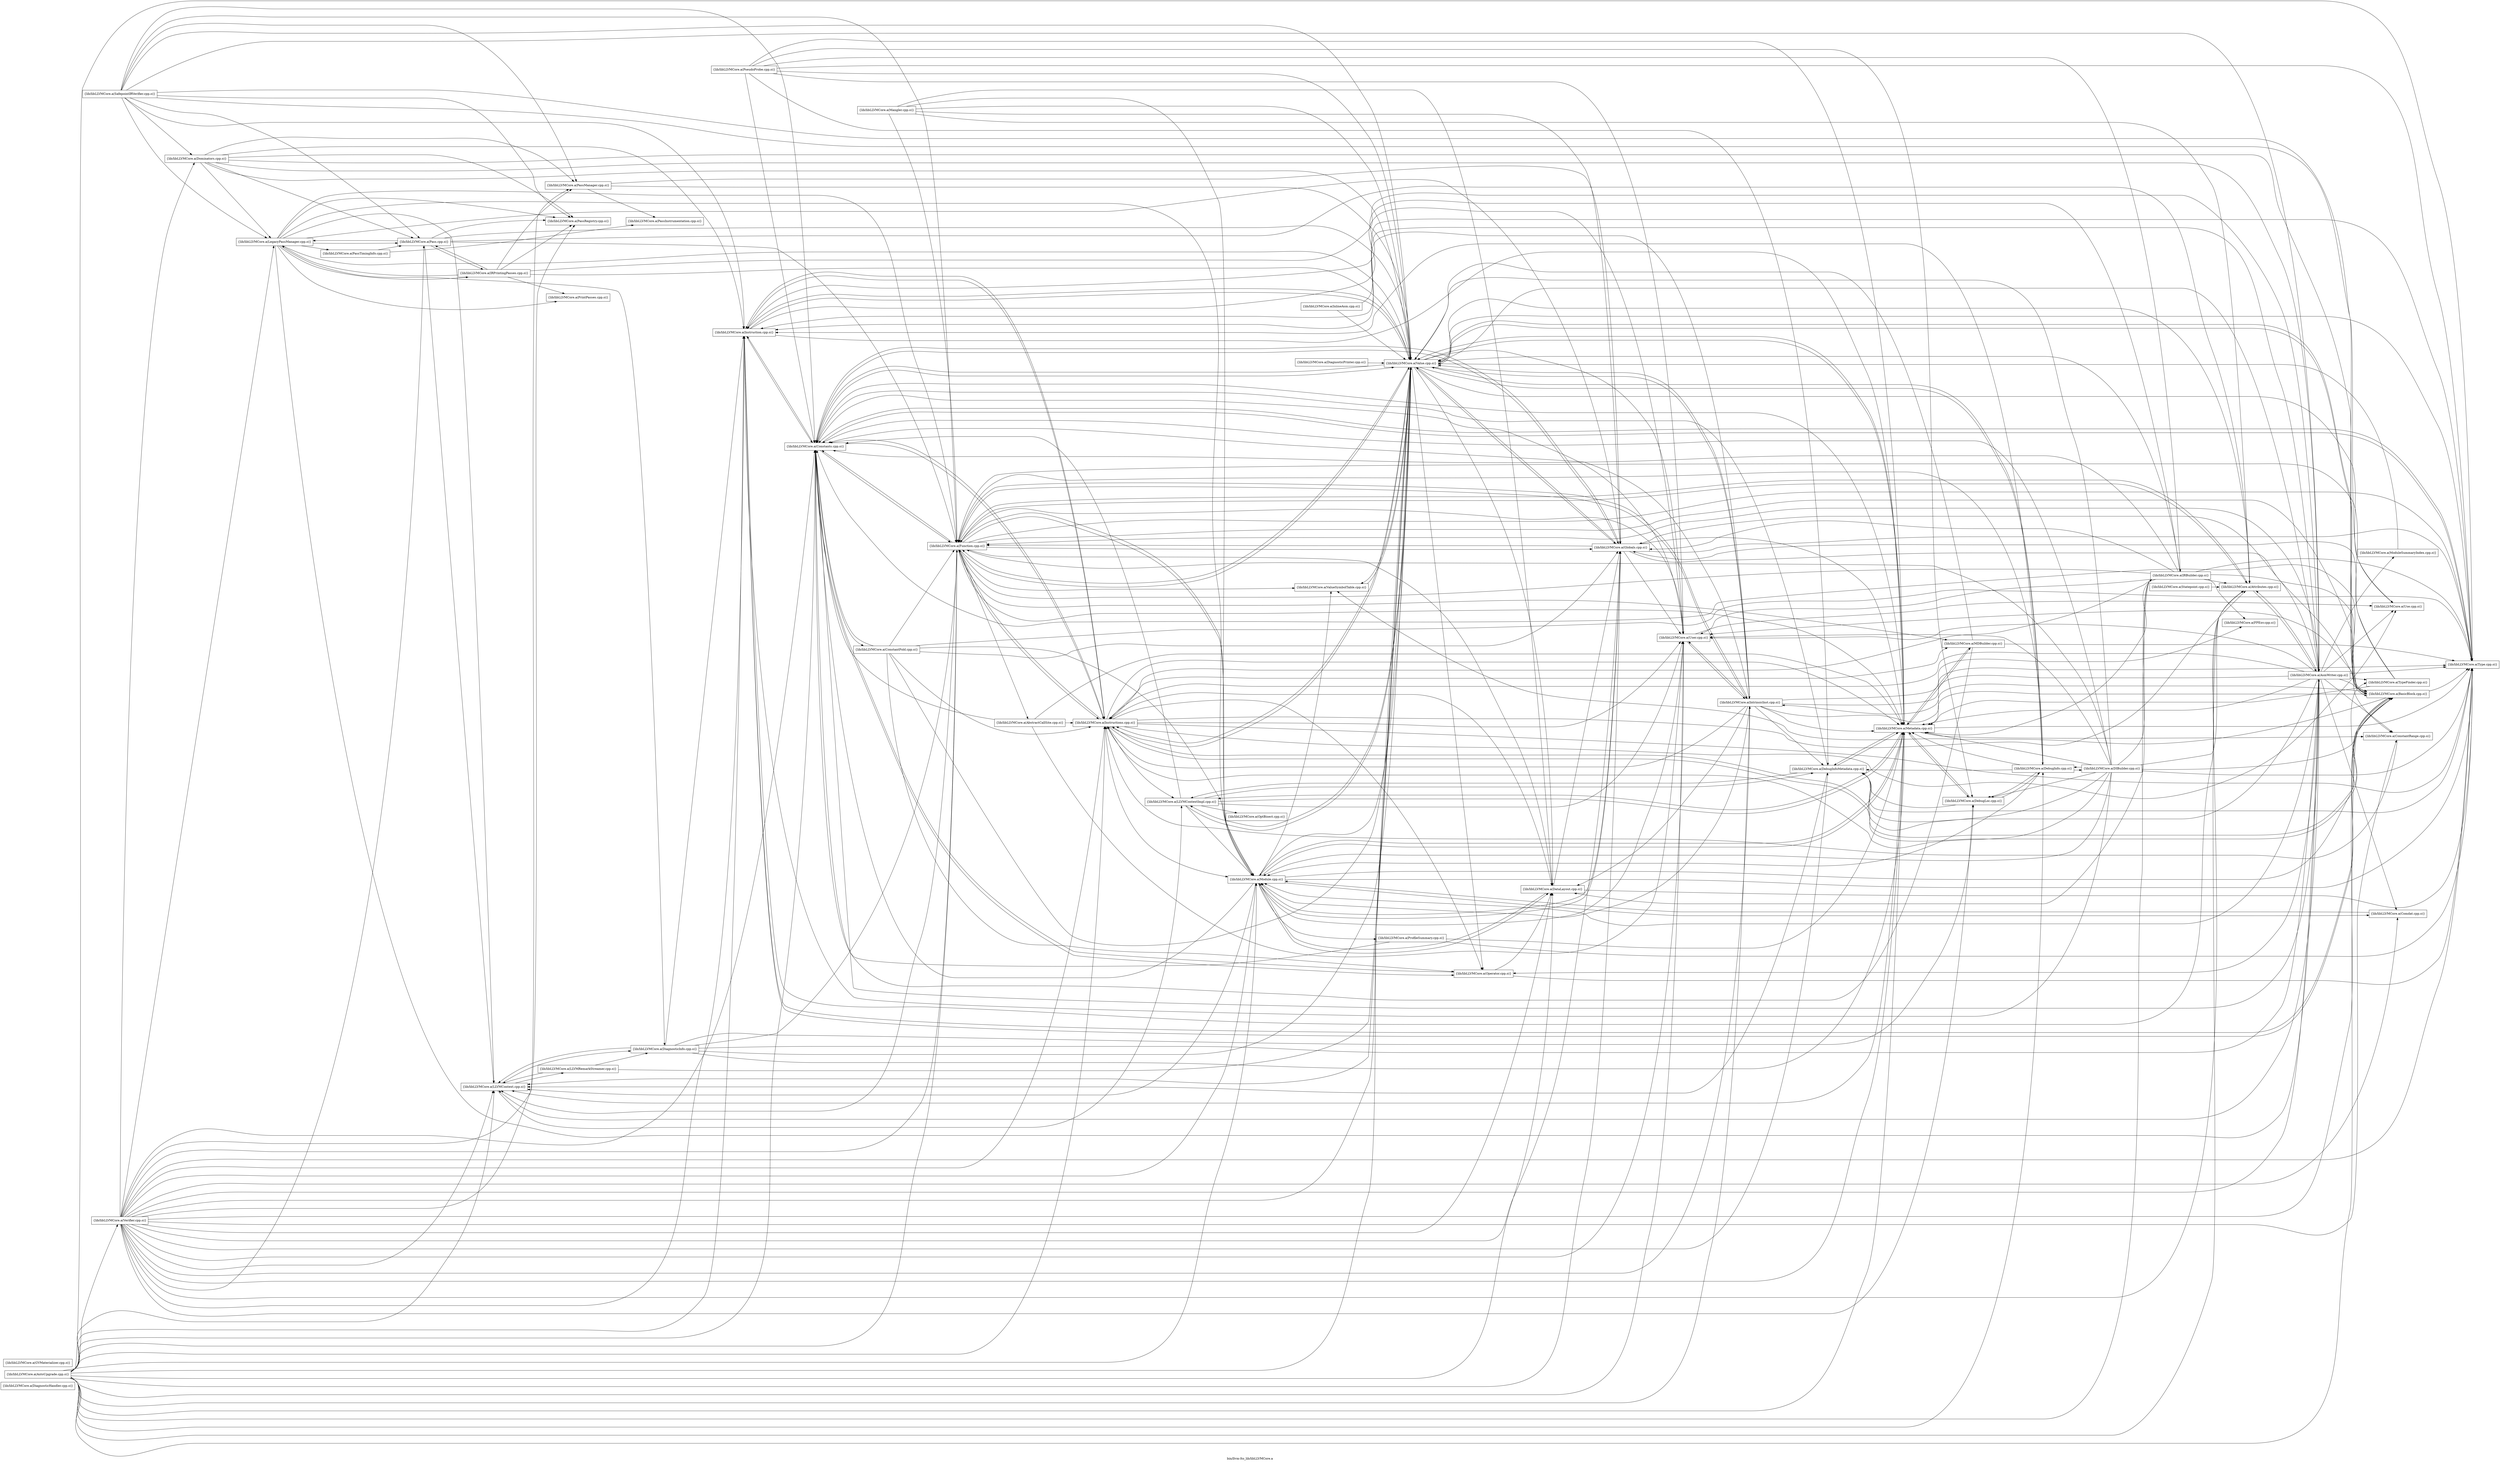 digraph "bin/llvm-lto_lib/libLLVMCore.a" {
	label="bin/llvm-lto_lib/libLLVMCore.a";
	rankdir=LR;

	Node0x5561704a9d68 [shape=record,shape=box,group=0,label="{lib/libLLVMCore.a(DiagnosticHandler.cpp.o)}"];
	Node0x55617048b318 [shape=record,shape=box,group=0,label="{lib/libLLVMCore.a(LLVMContext.cpp.o)}"];
	Node0x55617048b318 -> Node0x5561704abde8;
	Node0x55617048b318 -> Node0x55617048b0e8;
	Node0x55617048b318 -> Node0x556170489068;
	Node0x556170486d18 [shape=record,shape=box,group=0,label="{lib/libLLVMCore.a(Module.cpp.o)}"];
	Node0x556170486d18 -> Node0x5561704a8ff8;
	Node0x556170486d18 -> Node0x5561704a8238;
	Node0x556170486d18 -> Node0x5561704ad648;
	Node0x556170486d18 -> Node0x55617049dc98;
	Node0x556170486d18 -> Node0x556170499d28;
	Node0x556170486d18 -> Node0x55617048b318;
	Node0x556170486d18 -> Node0x556170488cf8;
	Node0x556170486d18 -> Node0x55617049e7d8;
	Node0x556170486d18 -> Node0x55617049eeb8;
	Node0x556170486d18 -> Node0x55617049d8d8;
	Node0x556170486d18 -> Node0x55617049d9c8;
	Node0x556170486d18 -> Node0x55617049d838;
	Node0x556170486d18 -> Node0x55617049f458;
	Node0x55617049e378 [shape=record,shape=box,group=0,label="{lib/libLLVMCore.a(Verifier.cpp.o)}"];
	Node0x55617049e378 -> Node0x5561704a4868;
	Node0x55617049e378 -> Node0x5561704a54e8;
	Node0x55617049e378 -> Node0x5561704a8418;
	Node0x55617049e378 -> Node0x5561704a8ff8;
	Node0x55617049e378 -> Node0x5561704a7518;
	Node0x55617049e378 -> Node0x5561704a8238;
	Node0x55617049e378 -> Node0x5561704ad648;
	Node0x55617049e378 -> Node0x5561704aaa38;
	Node0x55617049e378 -> Node0x5561704a9ae8;
	Node0x55617049e378 -> Node0x55617049df68;
	Node0x55617049e378 -> Node0x55617049dc98;
	Node0x55617049e378 -> Node0x556170499d28;
	Node0x55617049e378 -> Node0x5561704971b8;
	Node0x55617049e378 -> Node0x5561704965d8;
	Node0x55617049e378 -> Node0x556170496948;
	Node0x55617049e378 -> Node0x55617048b318;
	Node0x55617049e378 -> Node0x55617048a1e8;
	Node0x55617049e378 -> Node0x556170488cf8;
	Node0x55617049e378 -> Node0x556170486d18;
	Node0x55617049e378 -> Node0x55617049bb78;
	Node0x55617049e378 -> Node0x55617049cca8;
	Node0x55617049e378 -> Node0x55617049a9a8;
	Node0x55617049e378 -> Node0x55617049eeb8;
	Node0x55617049e378 -> Node0x55617049d9c8;
	Node0x55617049e378 -> Node0x55617049d838;
	Node0x55617048a1e8 [shape=record,shape=box,group=0,label="{lib/libLLVMCore.a(LegacyPassManager.cpp.o)}"];
	Node0x55617048a1e8 -> Node0x5561704a4868;
	Node0x55617048a1e8 -> Node0x5561704abde8;
	Node0x55617048a1e8 -> Node0x55617049dc98;
	Node0x55617048a1e8 -> Node0x556170499d28;
	Node0x55617048a1e8 -> Node0x5561704977a8;
	Node0x55617048a1e8 -> Node0x55617048b318;
	Node0x55617048a1e8 -> Node0x556170486d18;
	Node0x55617048a1e8 -> Node0x55617049bb78;
	Node0x55617048a1e8 -> Node0x55617049a9a8;
	Node0x55617048a1e8 -> Node0x55617049bc18;
	Node0x55617048a1e8 -> Node0x55617049ec88;
	Node0x55617048a1e8 -> Node0x55617049d838;
	Node0x55617049bb78 [shape=record,shape=box,group=0,label="{lib/libLLVMCore.a(Pass.cpp.o)}"];
	Node0x55617049bb78 -> Node0x5561704a54e8;
	Node0x55617049bb78 -> Node0x55617049dc98;
	Node0x55617049bb78 -> Node0x5561704977a8;
	Node0x55617049bb78 -> Node0x55617048b318;
	Node0x55617049bb78 -> Node0x55617048a1e8;
	Node0x55617049bb78 -> Node0x55617049a9a8;
	Node0x55617049bb78 -> Node0x55617049d838;
	Node0x55617049d838 [shape=record,shape=box,group=0,label="{lib/libLLVMCore.a(Value.cpp.o)}"];
	Node0x55617049d838 -> Node0x5561704a54e8;
	Node0x55617049d838 -> Node0x5561704a8418;
	Node0x55617049d838 -> Node0x5561704a8238;
	Node0x55617049d838 -> Node0x5561704ad648;
	Node0x55617049d838 -> Node0x5561704ad918;
	Node0x55617049d838 -> Node0x55617049dc98;
	Node0x55617049d838 -> Node0x556170499d28;
	Node0x55617049d838 -> Node0x5561704971b8;
	Node0x55617049d838 -> Node0x5561704965d8;
	Node0x55617049d838 -> Node0x556170496948;
	Node0x55617049d838 -> Node0x55617048b318;
	Node0x55617049d838 -> Node0x55617048b0e8;
	Node0x55617049d838 -> Node0x556170488cf8;
	Node0x55617049d838 -> Node0x556170487308;
	Node0x55617049d838 -> Node0x55617049eeb8;
	Node0x55617049d838 -> Node0x55617049d248;
	Node0x55617049d838 -> Node0x55617049d9c8;
	Node0x55617049d838 -> Node0x55617049f458;
	Node0x5561704a54e8 [shape=record,shape=box,group=0,label="{lib/libLLVMCore.a(Attributes.cpp.o)}"];
	Node0x5561704a54e8 -> Node0x5561704a4868;
	Node0x5561704a54e8 -> Node0x55617049dc98;
	Node0x5561704a8238 [shape=record,shape=box,group=0,label="{lib/libLLVMCore.a(Constants.cpp.o)}"];
	Node0x5561704a8238 -> Node0x5561704ac8d8;
	Node0x5561704a8238 -> Node0x55617049dc98;
	Node0x5561704a8238 -> Node0x556170499d28;
	Node0x5561704a8238 -> Node0x5561704971b8;
	Node0x5561704a8238 -> Node0x5561704965d8;
	Node0x5561704a8238 -> Node0x556170487308;
	Node0x5561704a8238 -> Node0x55617049eeb8;
	Node0x5561704a8238 -> Node0x55617049d9c8;
	Node0x5561704a8238 -> Node0x55617049d838;
	Node0x556170487c18 [shape=record,shape=box,group=0,label="{lib/libLLVMCore.a(Mangler.cpp.o)}"];
	Node0x556170487c18 -> Node0x5561704a54e8;
	Node0x556170487c18 -> Node0x5561704ad648;
	Node0x556170487c18 -> Node0x55617049dc98;
	Node0x556170487c18 -> Node0x556170499d28;
	Node0x556170487c18 -> Node0x556170486d18;
	Node0x556170487c18 -> Node0x55617049d838;
	Node0x556170488cf8 [shape=record,shape=box,group=0,label="{lib/libLLVMCore.a(Metadata.cpp.o)}"];
	Node0x556170488cf8 -> Node0x5561704a7518;
	Node0x556170488cf8 -> Node0x5561704a8238;
	Node0x556170488cf8 -> Node0x5561704aaa38;
	Node0x556170488cf8 -> Node0x5561704a9ae8;
	Node0x556170488cf8 -> Node0x55617048b318;
	Node0x556170488cf8 -> Node0x55617048b0e8;
	Node0x556170488cf8 -> Node0x556170489d38;
	Node0x556170488cf8 -> Node0x556170486d18;
	Node0x556170488cf8 -> Node0x55617049eeb8;
	Node0x556170488cf8 -> Node0x55617049d838;
	Node0x5561704ad648 [shape=record,shape=box,group=0,label="{lib/libLLVMCore.a(DataLayout.cpp.o)}"];
	Node0x5561704ad648 -> Node0x556170499d28;
	Node0x5561704ad648 -> Node0x556170486d18;
	Node0x5561704ad648 -> Node0x55617049eeb8;
	Node0x5561704abde8 [shape=record,shape=box,group=0,label="{lib/libLLVMCore.a(DiagnosticInfo.cpp.o)}"];
	Node0x5561704abde8 -> Node0x5561704a4868;
	Node0x5561704abde8 -> Node0x5561704a9ae8;
	Node0x5561704abde8 -> Node0x55617049dc98;
	Node0x5561704abde8 -> Node0x5561704971b8;
	Node0x5561704abde8 -> Node0x55617048b318;
	Node0x5561704abde8 -> Node0x556170488cf8;
	Node0x5561704abde8 -> Node0x55617049d838;
	Node0x55617049dc98 [shape=record,shape=box,group=0,label="{lib/libLLVMCore.a(Function.cpp.o)}"];
	Node0x55617049dc98 -> Node0x5561704a54e8;
	Node0x55617049dc98 -> Node0x5561704a8418;
	Node0x55617049dc98 -> Node0x5561704a8238;
	Node0x55617049dc98 -> Node0x5561704ad648;
	Node0x55617049dc98 -> Node0x55617049b3a8;
	Node0x55617049dc98 -> Node0x556170499d28;
	Node0x55617049dc98 -> Node0x5561704965d8;
	Node0x55617049dc98 -> Node0x556170496948;
	Node0x55617049dc98 -> Node0x55617048b318;
	Node0x55617049dc98 -> Node0x556170489d38;
	Node0x55617049dc98 -> Node0x556170488cf8;
	Node0x55617049dc98 -> Node0x556170486d18;
	Node0x55617049dc98 -> Node0x55617049eeb8;
	Node0x55617049dc98 -> Node0x55617049d9c8;
	Node0x55617049dc98 -> Node0x55617049d838;
	Node0x55617049dc98 -> Node0x55617049f458;
	Node0x556170499d28 [shape=record,shape=box,group=0,label="{lib/libLLVMCore.a(Globals.cpp.o)}"];
	Node0x556170499d28 -> Node0x5561704a7518;
	Node0x556170499d28 -> Node0x5561704a8238;
	Node0x556170499d28 -> Node0x55617049dc98;
	Node0x556170499d28 -> Node0x556170488cf8;
	Node0x556170499d28 -> Node0x556170486d18;
	Node0x556170499d28 -> Node0x55617049eeb8;
	Node0x556170499d28 -> Node0x55617049d9c8;
	Node0x556170499d28 -> Node0x55617049d838;
	Node0x5561704990a8 [shape=record,shape=box,group=0,label="{lib/libLLVMCore.a(IRBuilder.cpp.o)}"];
	Node0x5561704990a8 -> Node0x5561704a54e8;
	Node0x5561704990a8 -> Node0x5561704a8418;
	Node0x5561704990a8 -> Node0x5561704a8238;
	Node0x5561704990a8 -> Node0x5561704ad648;
	Node0x5561704990a8 -> Node0x55617049dc98;
	Node0x5561704990a8 -> Node0x556170499d28;
	Node0x5561704990a8 -> Node0x556170498428;
	Node0x5561704990a8 -> Node0x5561704971b8;
	Node0x5561704990a8 -> Node0x5561704965d8;
	Node0x5561704990a8 -> Node0x556170488cf8;
	Node0x5561704990a8 -> Node0x55617049eeb8;
	Node0x5561704990a8 -> Node0x55617049d9c8;
	Node0x5561704990a8 -> Node0x55617049d838;
	Node0x556170497ed8 [shape=record,shape=box,group=0,label="{lib/libLLVMCore.a(InlineAsm.cpp.o)}"];
	Node0x556170497ed8 -> Node0x55617049eeb8;
	Node0x556170497ed8 -> Node0x55617049d838;
	Node0x5561704971b8 [shape=record,shape=box,group=0,label="{lib/libLLVMCore.a(Instruction.cpp.o)}"];
	Node0x5561704971b8 -> Node0x5561704a54e8;
	Node0x5561704971b8 -> Node0x5561704a8418;
	Node0x5561704971b8 -> Node0x5561704a8238;
	Node0x5561704971b8 -> Node0x5561704965d8;
	Node0x5561704971b8 -> Node0x556170488cf8;
	Node0x5561704971b8 -> Node0x55617049d9c8;
	Node0x5561704971b8 -> Node0x55617049d838;
	Node0x5561704965d8 [shape=record,shape=box,group=0,label="{lib/libLLVMCore.a(Instructions.cpp.o)}"];
	Node0x5561704965d8 -> Node0x5561704a54e8;
	Node0x5561704965d8 -> Node0x5561704a8418;
	Node0x5561704965d8 -> Node0x5561704a8238;
	Node0x5561704965d8 -> Node0x5561704ad648;
	Node0x5561704965d8 -> Node0x55617049dc98;
	Node0x5561704965d8 -> Node0x5561704971b8;
	Node0x5561704965d8 -> Node0x55617048b0e8;
	Node0x5561704965d8 -> Node0x556170489d38;
	Node0x5561704965d8 -> Node0x556170488cf8;
	Node0x5561704965d8 -> Node0x556170486d18;
	Node0x5561704965d8 -> Node0x556170487308;
	Node0x5561704965d8 -> Node0x55617049eeb8;
	Node0x5561704965d8 -> Node0x55617049d248;
	Node0x5561704965d8 -> Node0x55617049d9c8;
	Node0x5561704965d8 -> Node0x55617049d838;
	Node0x55617049eeb8 [shape=record,shape=box,group=0,label="{lib/libLLVMCore.a(Type.cpp.o)}"];
	Node0x55617049eeb8 -> Node0x5561704a8238;
	Node0x55617049d9c8 [shape=record,shape=box,group=0,label="{lib/libLLVMCore.a(User.cpp.o)}"];
	Node0x55617049d9c8 -> Node0x556170496948;
	Node0x55617049d9c8 -> Node0x55617049d248;
	Node0x5561704a8418 [shape=record,shape=box,group=0,label="{lib/libLLVMCore.a(BasicBlock.cpp.o)}"];
	Node0x5561704a8418 -> Node0x5561704a8238;
	Node0x5561704a8418 -> Node0x5561704971b8;
	Node0x5561704a8418 -> Node0x5561704965d8;
	Node0x5561704a8418 -> Node0x556170488cf8;
	Node0x5561704a8418 -> Node0x55617049eeb8;
	Node0x5561704a8418 -> Node0x55617049d9c8;
	Node0x5561704a8418 -> Node0x55617049d838;
	Node0x5561704a8418 -> Node0x55617049f458;
	Node0x556170496948 [shape=record,shape=box,group=0,label="{lib/libLLVMCore.a(IntrinsicInst.cpp.o)}"];
	Node0x556170496948 -> Node0x5561704a8418;
	Node0x556170496948 -> Node0x5561704a8238;
	Node0x556170496948 -> Node0x5561704ad648;
	Node0x556170496948 -> Node0x5561704aaa38;
	Node0x556170496948 -> Node0x55617049dc98;
	Node0x556170496948 -> Node0x556170498428;
	Node0x556170496948 -> Node0x5561704971b8;
	Node0x556170496948 -> Node0x5561704965d8;
	Node0x556170496948 -> Node0x556170488cf8;
	Node0x556170496948 -> Node0x556170486d18;
	Node0x556170496948 -> Node0x55617049eeb8;
	Node0x556170496948 -> Node0x55617049d9c8;
	Node0x556170496948 -> Node0x55617049d838;
	Node0x556170487308 [shape=record,shape=box,group=0,label="{lib/libLLVMCore.a(Operator.cpp.o)}"];
	Node0x556170487308 -> Node0x5561704a8238;
	Node0x556170487308 -> Node0x5561704ad648;
	Node0x556170487308 -> Node0x55617049eeb8;
	Node0x5561704aaa38 [shape=record,shape=box,group=0,label="{lib/libLLVMCore.a(DebugInfoMetadata.cpp.o)}"];
	Node0x5561704aaa38 -> Node0x5561704a8238;
	Node0x5561704aaa38 -> Node0x55617048b318;
	Node0x5561704aaa38 -> Node0x55617048b0e8;
	Node0x5561704aaa38 -> Node0x556170488cf8;
	Node0x5561704aaa38 -> Node0x55617049eeb8;
	Node0x5561704a7518 [shape=record,shape=box,group=0,label="{lib/libLLVMCore.a(ConstantRange.cpp.o)}"];
	Node0x5561704a7518 -> Node0x5561704965d8;
	Node0x55617049a9a8 [shape=record,shape=box,group=0,label="{lib/libLLVMCore.a(PassRegistry.cpp.o)}"];
	Node0x5561704a9ae8 [shape=record,shape=box,group=0,label="{lib/libLLVMCore.a(DebugLoc.cpp.o)}"];
	Node0x5561704a9ae8 -> Node0x5561704ad918;
	Node0x5561704a9ae8 -> Node0x5561704aaa38;
	Node0x5561704a9ae8 -> Node0x556170488cf8;
	Node0x55617049df68 [shape=record,shape=box,group=0,label="{lib/libLLVMCore.a(Dominators.cpp.o)}"];
	Node0x55617049df68 -> Node0x5561704a4868;
	Node0x55617049df68 -> Node0x5561704a8418;
	Node0x55617049df68 -> Node0x5561704971b8;
	Node0x55617049df68 -> Node0x55617048a1e8;
	Node0x55617049df68 -> Node0x55617049bb78;
	Node0x55617049df68 -> Node0x55617049cca8;
	Node0x55617049df68 -> Node0x55617049a9a8;
	Node0x55617049df68 -> Node0x55617049d838;
	Node0x55617049d248 [shape=record,shape=box,group=0,label="{lib/libLLVMCore.a(Use.cpp.o)}"];
	Node0x5561704a8be8 [shape=record,shape=box,group=0,label="{lib/libLLVMCore.a(AutoUpgrade.cpp.o)}"];
	Node0x5561704a8be8 -> Node0x5561704a54e8;
	Node0x5561704a8be8 -> Node0x5561704a8418;
	Node0x5561704a8be8 -> Node0x5561704a8238;
	Node0x5561704a8be8 -> Node0x5561704ad648;
	Node0x5561704a8be8 -> Node0x5561704ad918;
	Node0x5561704a8be8 -> Node0x55617049dc98;
	Node0x5561704a8be8 -> Node0x556170499d28;
	Node0x5561704a8be8 -> Node0x5561704990a8;
	Node0x5561704a8be8 -> Node0x5561704971b8;
	Node0x5561704a8be8 -> Node0x5561704965d8;
	Node0x5561704a8be8 -> Node0x556170496948;
	Node0x5561704a8be8 -> Node0x55617048b318;
	Node0x5561704a8be8 -> Node0x556170488cf8;
	Node0x5561704a8be8 -> Node0x556170486d18;
	Node0x5561704a8be8 -> Node0x55617049eeb8;
	Node0x5561704a8be8 -> Node0x55617049d9c8;
	Node0x5561704a8be8 -> Node0x55617049d838;
	Node0x5561704a8be8 -> Node0x55617049e378;
	Node0x5561704ad918 [shape=record,shape=box,group=0,label="{lib/libLLVMCore.a(DebugInfo.cpp.o)}"];
	Node0x5561704ad918 -> Node0x5561704ade18;
	Node0x5561704ad918 -> Node0x5561704aaa38;
	Node0x5561704ad918 -> Node0x5561704a9ae8;
	Node0x5561704ad918 -> Node0x55617049dc98;
	Node0x5561704ad918 -> Node0x5561704971b8;
	Node0x5561704ad918 -> Node0x556170488cf8;
	Node0x5561704ad918 -> Node0x556170486d18;
	Node0x5561704ad918 -> Node0x55617049d838;
	Node0x556170499558 [shape=record,shape=box,group=0,label="{lib/libLLVMCore.a(GVMaterializer.cpp.o)}"];
	Node0x556170486b88 [shape=record,shape=box,group=0,label="{lib/libLLVMCore.a(ModuleSummaryIndex.cpp.o)}"];
	Node0x556170486b88 -> Node0x55617049d838;
	Node0x5561704a8ff8 [shape=record,shape=box,group=0,label="{lib/libLLVMCore.a(Comdat.cpp.o)}"];
	Node0x5561704a8ff8 -> Node0x556170486d18;
	Node0x5561704a4868 [shape=record,shape=box,group=0,label="{lib/libLLVMCore.a(AsmWriter.cpp.o)}"];
	Node0x5561704a4868 -> Node0x5561704a54e8;
	Node0x5561704a4868 -> Node0x5561704a8418;
	Node0x5561704a4868 -> Node0x5561704a8ff8;
	Node0x5561704a4868 -> Node0x5561704a7518;
	Node0x5561704a4868 -> Node0x5561704a8238;
	Node0x5561704a4868 -> Node0x5561704aaa38;
	Node0x5561704a4868 -> Node0x55617049dc98;
	Node0x5561704a4868 -> Node0x556170499d28;
	Node0x5561704a4868 -> Node0x5561704971b8;
	Node0x5561704a4868 -> Node0x5561704965d8;
	Node0x5561704a4868 -> Node0x556170496948;
	Node0x5561704a4868 -> Node0x55617048b318;
	Node0x5561704a4868 -> Node0x556170488cf8;
	Node0x5561704a4868 -> Node0x556170486d18;
	Node0x5561704a4868 -> Node0x556170486b88;
	Node0x5561704a4868 -> Node0x556170487308;
	Node0x5561704a4868 -> Node0x55617049eeb8;
	Node0x5561704a4868 -> Node0x55617049d8d8;
	Node0x5561704a4868 -> Node0x55617049d248;
	Node0x5561704a4868 -> Node0x55617049d9c8;
	Node0x5561704a4868 -> Node0x55617049d838;
	Node0x55617049ec88 [shape=record,shape=box,group=0,label="{lib/libLLVMCore.a(PrintPasses.cpp.o)}"];
	Node0x5561704977a8 [shape=record,shape=box,group=0,label="{lib/libLLVMCore.a(IRPrintingPasses.cpp.o)}"];
	Node0x5561704977a8 -> Node0x5561704a4868;
	Node0x5561704977a8 -> Node0x55617048a1e8;
	Node0x5561704977a8 -> Node0x55617049bb78;
	Node0x5561704977a8 -> Node0x55617049cca8;
	Node0x5561704977a8 -> Node0x55617049a9a8;
	Node0x5561704977a8 -> Node0x55617049ec88;
	Node0x5561704977a8 -> Node0x55617049d838;
	Node0x55617049bc18 [shape=record,shape=box,group=0,label="{lib/libLLVMCore.a(PassTimingInfo.cpp.o)}"];
	Node0x55617049bc18 -> Node0x55617049bb78;
	Node0x55617049bc18 -> Node0x55617049ca28;
	Node0x556170489d38 [shape=record,shape=box,group=0,label="{lib/libLLVMCore.a(MDBuilder.cpp.o)}"];
	Node0x556170489d38 -> Node0x5561704a8238;
	Node0x556170489d38 -> Node0x556170488cf8;
	Node0x556170489d38 -> Node0x55617049eeb8;
	Node0x556170489d38 -> Node0x55617049d838;
	Node0x55617049cca8 [shape=record,shape=box,group=0,label="{lib/libLLVMCore.a(PassManager.cpp.o)}"];
	Node0x55617049cca8 -> Node0x556170499d28;
	Node0x55617049cca8 -> Node0x55617049ca28;
	Node0x55617049cca8 -> Node0x55617049d838;
	Node0x5561704ade18 [shape=record,shape=box,group=0,label="{lib/libLLVMCore.a(DIBuilder.cpp.o)}"];
	Node0x5561704ade18 -> Node0x5561704a54e8;
	Node0x5561704ade18 -> Node0x5561704a8418;
	Node0x5561704ade18 -> Node0x5561704a8238;
	Node0x5561704ade18 -> Node0x5561704ad918;
	Node0x5561704ade18 -> Node0x5561704aaa38;
	Node0x5561704ade18 -> Node0x5561704a9ae8;
	Node0x5561704ade18 -> Node0x55617049dc98;
	Node0x5561704ade18 -> Node0x5561704990a8;
	Node0x5561704ade18 -> Node0x5561704971b8;
	Node0x5561704ade18 -> Node0x5561704965d8;
	Node0x5561704ade18 -> Node0x556170488cf8;
	Node0x5561704ade18 -> Node0x556170486d18;
	Node0x5561704ade18 -> Node0x55617049eeb8;
	Node0x5561704ade18 -> Node0x55617049d9c8;
	Node0x5561704ade18 -> Node0x55617049d838;
	Node0x55617049d8d8 [shape=record,shape=box,group=0,label="{lib/libLLVMCore.a(TypeFinder.cpp.o)}"];
	Node0x55617049d8d8 -> Node0x55617049dc98;
	Node0x55617049d8d8 -> Node0x556170499d28;
	Node0x55617049d8d8 -> Node0x556170488cf8;
	Node0x55617049f458 [shape=record,shape=box,group=0,label="{lib/libLLVMCore.a(ValueSymbolTable.cpp.o)}"];
	Node0x55617049f458 -> Node0x55617049d838;
	Node0x5561704ac8d8 [shape=record,shape=box,group=0,label="{lib/libLLVMCore.a(ConstantFold.cpp.o)}"];
	Node0x5561704ac8d8 -> Node0x5561704a8238;
	Node0x5561704ac8d8 -> Node0x55617049dc98;
	Node0x5561704ac8d8 -> Node0x556170499d28;
	Node0x5561704ac8d8 -> Node0x5561704965d8;
	Node0x5561704ac8d8 -> Node0x556170486d18;
	Node0x5561704ac8d8 -> Node0x556170487308;
	Node0x5561704ac8d8 -> Node0x55617049eeb8;
	Node0x5561704ac8d8 -> Node0x55617049d838;
	Node0x55617048b0e8 [shape=record,shape=box,group=0,label="{lib/libLLVMCore.a(LLVMContextImpl.cpp.o)}"];
	Node0x55617048b0e8 -> Node0x5561704a8238;
	Node0x55617048b0e8 -> Node0x5561704aaa38;
	Node0x55617048b0e8 -> Node0x556170488cf8;
	Node0x55617048b0e8 -> Node0x556170486d18;
	Node0x55617048b0e8 -> Node0x55617048f8c8;
	Node0x55617048b0e8 -> Node0x55617049d9c8;
	Node0x55617048b0e8 -> Node0x55617049d838;
	Node0x5561704aacb8 [shape=record,shape=box,group=0,label="{lib/libLLVMCore.a(DiagnosticPrinter.cpp.o)}"];
	Node0x5561704aacb8 -> Node0x55617049d838;
	Node0x55617049b3a8 [shape=record,shape=box,group=0,label="{lib/libLLVMCore.a(AbstractCallSite.cpp.o)}"];
	Node0x55617049b3a8 -> Node0x5561704a8238;
	Node0x55617049b3a8 -> Node0x5561704965d8;
	Node0x55617049b3a8 -> Node0x556170488cf8;
	Node0x55617049b3a8 -> Node0x55617049d9c8;
	Node0x556170498428 [shape=record,shape=box,group=0,label="{lib/libLLVMCore.a(FPEnv.cpp.o)}"];
	Node0x556170489068 [shape=record,shape=box,group=0,label="{lib/libLLVMCore.a(LLVMRemarkStreamer.cpp.o)}"];
	Node0x556170489068 -> Node0x5561704abde8;
	Node0x556170489068 -> Node0x55617048b318;
	Node0x556170489068 -> Node0x55617049d838;
	Node0x55617048f8c8 [shape=record,shape=box,group=0,label="{lib/libLLVMCore.a(OptBisect.cpp.o)}"];
	Node0x55617049e7d8 [shape=record,shape=box,group=0,label="{lib/libLLVMCore.a(ProfileSummary.cpp.o)}"];
	Node0x55617049e7d8 -> Node0x5561704a8238;
	Node0x55617049e7d8 -> Node0x556170488cf8;
	Node0x55617049e7d8 -> Node0x55617049eeb8;
	Node0x55617049ca28 [shape=record,shape=box,group=0,label="{lib/libLLVMCore.a(PassInstrumentation.cpp.o)}"];
	Node0x5561704983d8 [shape=record,shape=box,group=0,label="{lib/libLLVMCore.a(Statepoint.cpp.o)}"];
	Node0x5561704983d8 -> Node0x5561704a54e8;
	Node0x55617049a0e8 [shape=record,shape=box,group=0,label="{lib/libLLVMCore.a(SafepointIRVerifier.cpp.o)}"];
	Node0x55617049a0e8 -> Node0x5561704a4868;
	Node0x55617049a0e8 -> Node0x5561704a8418;
	Node0x55617049a0e8 -> Node0x5561704a8238;
	Node0x55617049a0e8 -> Node0x55617049df68;
	Node0x55617049a0e8 -> Node0x55617049dc98;
	Node0x55617049a0e8 -> Node0x5561704971b8;
	Node0x55617049a0e8 -> Node0x55617048a1e8;
	Node0x55617049a0e8 -> Node0x55617049bb78;
	Node0x55617049a0e8 -> Node0x55617049cca8;
	Node0x55617049a0e8 -> Node0x55617049a9a8;
	Node0x55617049a0e8 -> Node0x55617049d248;
	Node0x55617049a0e8 -> Node0x55617049d838;
	Node0x55617049b768 [shape=record,shape=box,group=0,label="{lib/libLLVMCore.a(PseudoProbe.cpp.o)}"];
	Node0x55617049b768 -> Node0x5561704a8238;
	Node0x55617049b768 -> Node0x5561704aaa38;
	Node0x55617049b768 -> Node0x5561704a9ae8;
	Node0x55617049b768 -> Node0x5561704990a8;
	Node0x55617049b768 -> Node0x556170488cf8;
	Node0x55617049b768 -> Node0x55617049eeb8;
	Node0x55617049b768 -> Node0x55617049d9c8;
	Node0x55617049b768 -> Node0x55617049d838;
}
